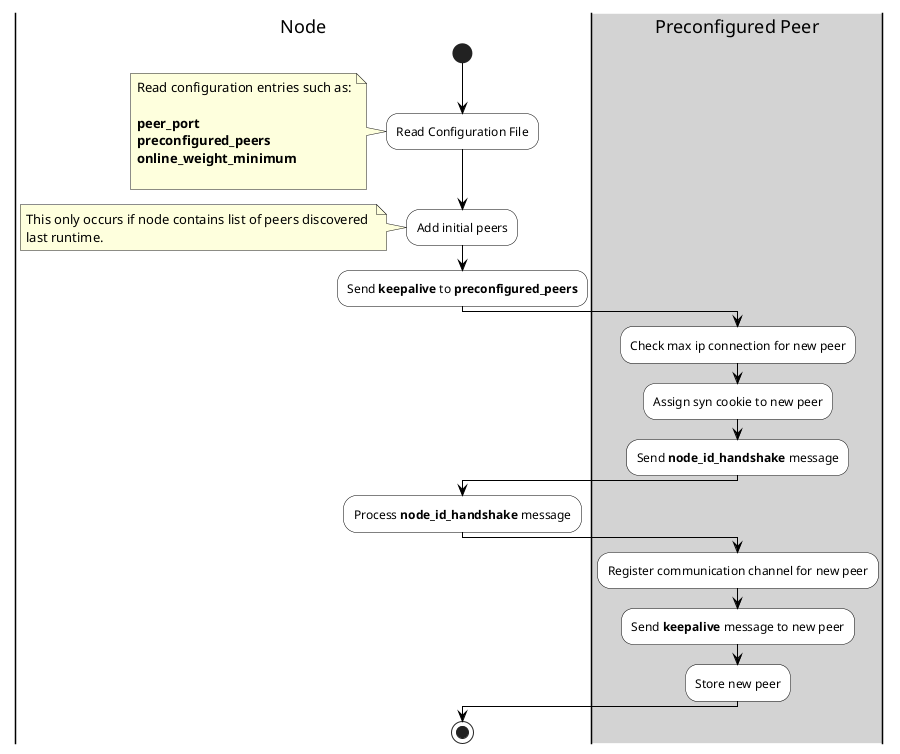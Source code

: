 @startuml

skinparam ActivityFontSize 12
skinparam ActivityBackgroundColor #FFFFFF
skinparam ArrowColor Black
skinparam ActivityBorderColor Black

|Node|
start

:Read Configuration File;
note left
Read configuration entries such as:

**peer_port**
**preconfigured_peers**
**online_weight_minimum**

end note

:Add initial peers;
note left
This only occurs if node contains list of peers discovered 
last runtime.
end note

:Send **keepalive** to **preconfigured_peers**;

|#LightGrey|Preconfigured Peer|
:Check max ip connection for new peer;
:Assign syn cookie to new peer;
|Preconfigured Peer|
:Send **node_id_handshake** message;
|Node|
:Process **node_id_handshake** message;
|Preconfigured Peer|
:Register communication channel for new peer;
:Send **keepalive** message to new peer;
:Store new peer;
|Node|

stop

@enduml

